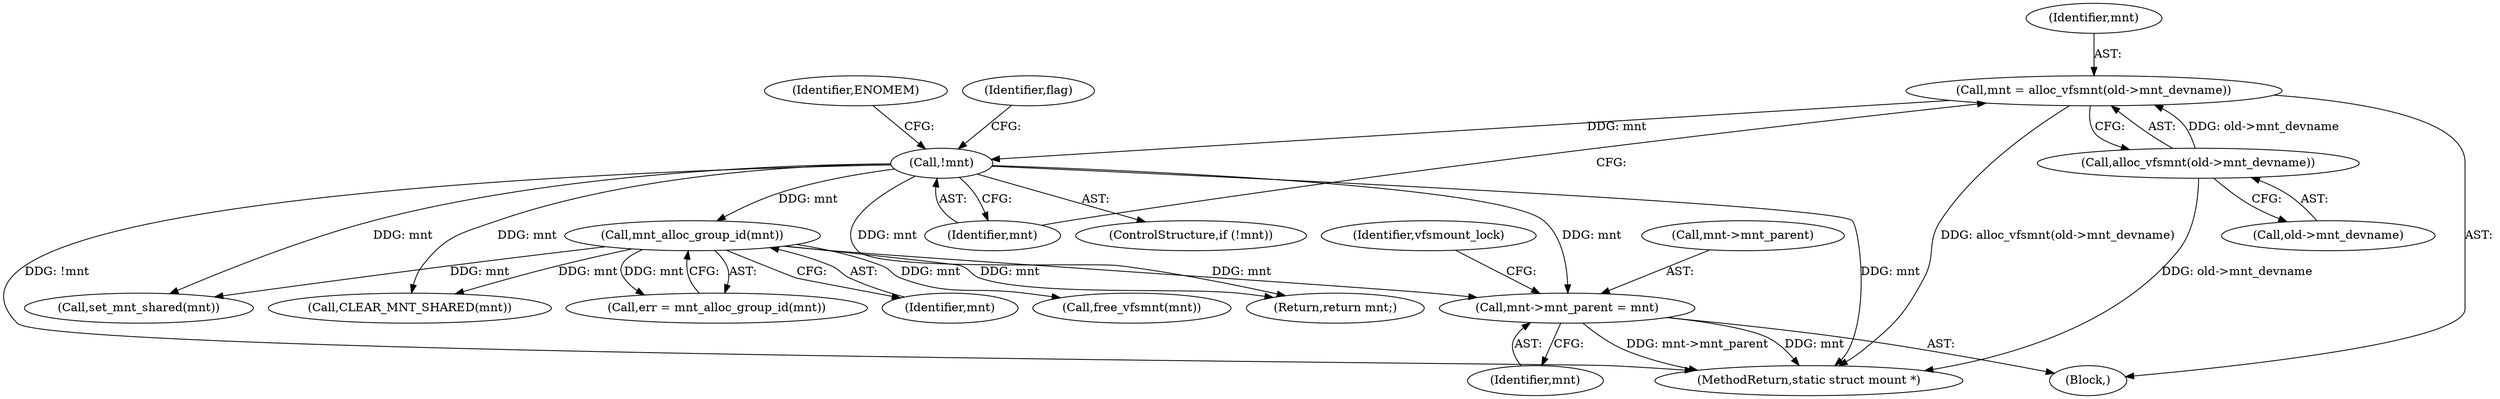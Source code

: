 digraph "0_linux_132c94e31b8bca8ea921f9f96a57d684fa4ae0a9@pointer" {
"1000230" [label="(Call,mnt->mnt_parent = mnt)"];
"1000125" [label="(Call,!mnt)"];
"1000118" [label="(Call,mnt = alloc_vfsmnt(old->mnt_devname))"];
"1000120" [label="(Call,alloc_vfsmnt(old->mnt_devname))"];
"1000164" [label="(Call,mnt_alloc_group_id(mnt))"];
"1000119" [label="(Identifier,mnt)"];
"1000324" [label="(Call,set_mnt_shared(mnt))"];
"1000162" [label="(Call,err = mnt_alloc_group_id(mnt))"];
"1000130" [label="(Identifier,ENOMEM)"];
"1000107" [label="(Block,)"];
"1000125" [label="(Call,!mnt)"];
"1000165" [label="(Identifier,mnt)"];
"1000230" [label="(Call,mnt->mnt_parent = mnt)"];
"1000121" [label="(Call,old->mnt_devname)"];
"1000133" [label="(Identifier,flag)"];
"1000350" [label="(Call,free_vfsmnt(mnt))"];
"1000164" [label="(Call,mnt_alloc_group_id(mnt))"];
"1000347" [label="(Return,return mnt;)"];
"1000355" [label="(MethodReturn,static struct mount *)"];
"1000126" [label="(Identifier,mnt)"];
"1000120" [label="(Call,alloc_vfsmnt(old->mnt_devname))"];
"1000276" [label="(Call,CLEAR_MNT_SHARED(mnt))"];
"1000237" [label="(Identifier,vfsmount_lock)"];
"1000118" [label="(Call,mnt = alloc_vfsmnt(old->mnt_devname))"];
"1000231" [label="(Call,mnt->mnt_parent)"];
"1000234" [label="(Identifier,mnt)"];
"1000124" [label="(ControlStructure,if (!mnt))"];
"1000230" -> "1000107"  [label="AST: "];
"1000230" -> "1000234"  [label="CFG: "];
"1000231" -> "1000230"  [label="AST: "];
"1000234" -> "1000230"  [label="AST: "];
"1000237" -> "1000230"  [label="CFG: "];
"1000230" -> "1000355"  [label="DDG: mnt->mnt_parent"];
"1000230" -> "1000355"  [label="DDG: mnt"];
"1000125" -> "1000230"  [label="DDG: mnt"];
"1000164" -> "1000230"  [label="DDG: mnt"];
"1000125" -> "1000124"  [label="AST: "];
"1000125" -> "1000126"  [label="CFG: "];
"1000126" -> "1000125"  [label="AST: "];
"1000130" -> "1000125"  [label="CFG: "];
"1000133" -> "1000125"  [label="CFG: "];
"1000125" -> "1000355"  [label="DDG: mnt"];
"1000125" -> "1000355"  [label="DDG: !mnt"];
"1000118" -> "1000125"  [label="DDG: mnt"];
"1000125" -> "1000164"  [label="DDG: mnt"];
"1000125" -> "1000276"  [label="DDG: mnt"];
"1000125" -> "1000324"  [label="DDG: mnt"];
"1000125" -> "1000347"  [label="DDG: mnt"];
"1000118" -> "1000107"  [label="AST: "];
"1000118" -> "1000120"  [label="CFG: "];
"1000119" -> "1000118"  [label="AST: "];
"1000120" -> "1000118"  [label="AST: "];
"1000126" -> "1000118"  [label="CFG: "];
"1000118" -> "1000355"  [label="DDG: alloc_vfsmnt(old->mnt_devname)"];
"1000120" -> "1000118"  [label="DDG: old->mnt_devname"];
"1000120" -> "1000121"  [label="CFG: "];
"1000121" -> "1000120"  [label="AST: "];
"1000120" -> "1000355"  [label="DDG: old->mnt_devname"];
"1000164" -> "1000162"  [label="AST: "];
"1000164" -> "1000165"  [label="CFG: "];
"1000165" -> "1000164"  [label="AST: "];
"1000162" -> "1000164"  [label="CFG: "];
"1000164" -> "1000162"  [label="DDG: mnt"];
"1000164" -> "1000276"  [label="DDG: mnt"];
"1000164" -> "1000324"  [label="DDG: mnt"];
"1000164" -> "1000347"  [label="DDG: mnt"];
"1000164" -> "1000350"  [label="DDG: mnt"];
}
